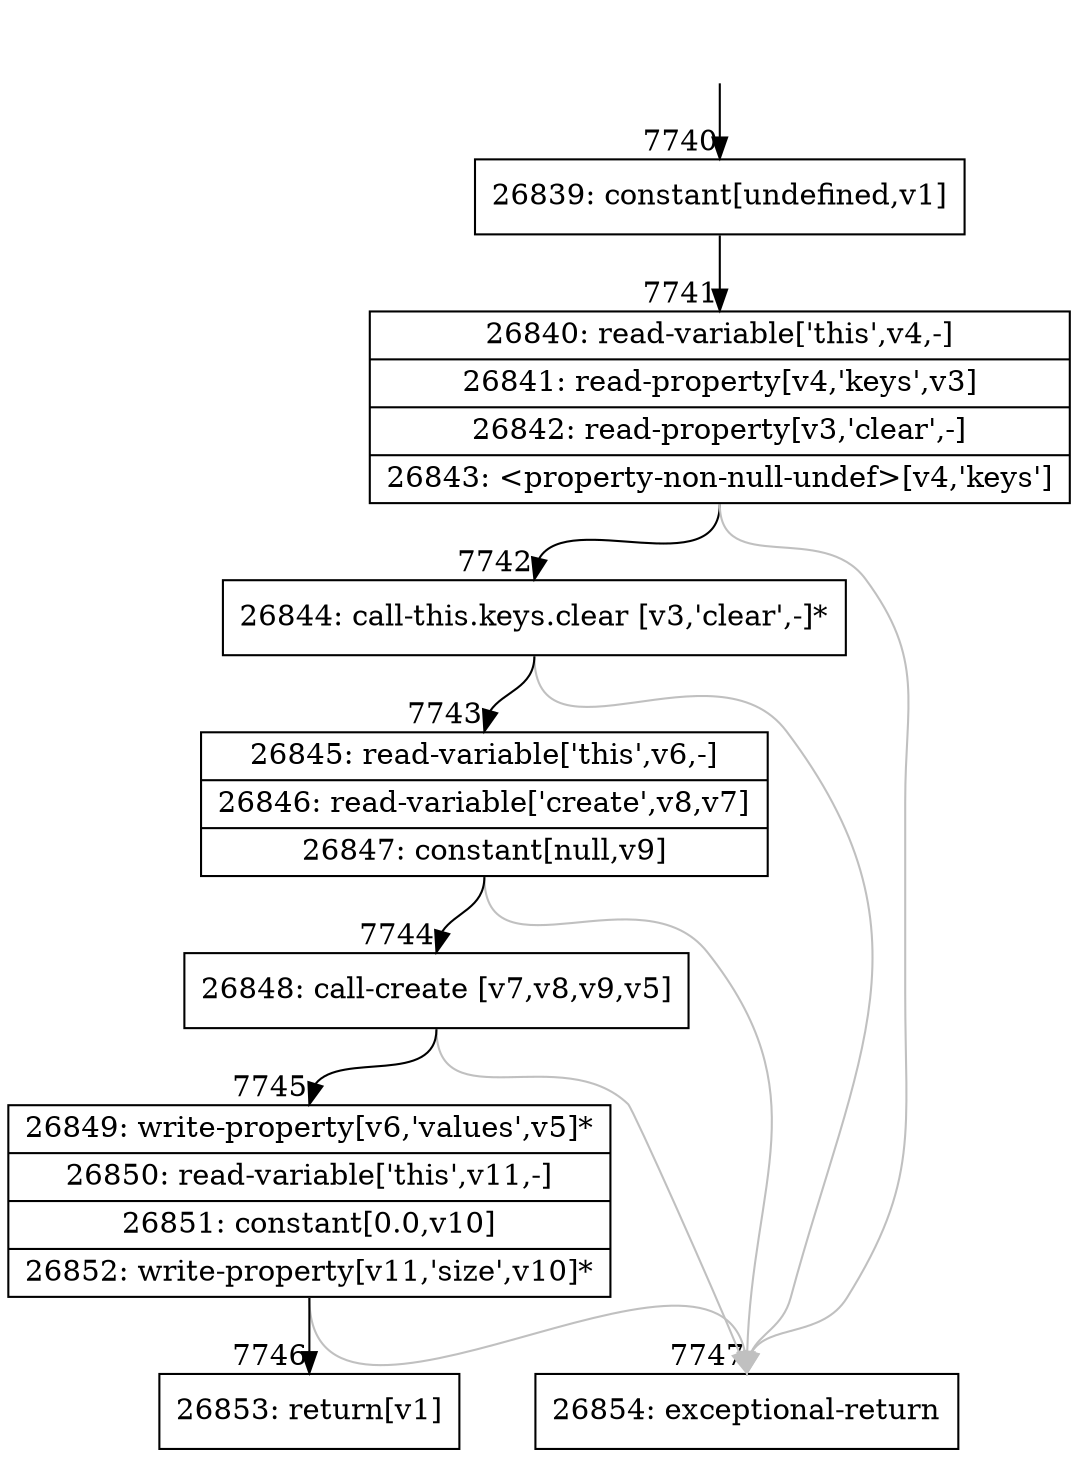 digraph {
rankdir="TD"
BB_entry654[shape=none,label=""];
BB_entry654 -> BB7740 [tailport=s, headport=n, headlabel="    7740"]
BB7740 [shape=record label="{26839: constant[undefined,v1]}" ] 
BB7740 -> BB7741 [tailport=s, headport=n, headlabel="      7741"]
BB7741 [shape=record label="{26840: read-variable['this',v4,-]|26841: read-property[v4,'keys',v3]|26842: read-property[v3,'clear',-]|26843: \<property-non-null-undef\>[v4,'keys']}" ] 
BB7741 -> BB7742 [tailport=s, headport=n, headlabel="      7742"]
BB7741 -> BB7747 [tailport=s, headport=n, color=gray, headlabel="      7747"]
BB7742 [shape=record label="{26844: call-this.keys.clear [v3,'clear',-]*}" ] 
BB7742 -> BB7743 [tailport=s, headport=n, headlabel="      7743"]
BB7742 -> BB7747 [tailport=s, headport=n, color=gray]
BB7743 [shape=record label="{26845: read-variable['this',v6,-]|26846: read-variable['create',v8,v7]|26847: constant[null,v9]}" ] 
BB7743 -> BB7744 [tailport=s, headport=n, headlabel="      7744"]
BB7743 -> BB7747 [tailport=s, headport=n, color=gray]
BB7744 [shape=record label="{26848: call-create [v7,v8,v9,v5]}" ] 
BB7744 -> BB7745 [tailport=s, headport=n, headlabel="      7745"]
BB7744 -> BB7747 [tailport=s, headport=n, color=gray]
BB7745 [shape=record label="{26849: write-property[v6,'values',v5]*|26850: read-variable['this',v11,-]|26851: constant[0.0,v10]|26852: write-property[v11,'size',v10]*}" ] 
BB7745 -> BB7746 [tailport=s, headport=n, headlabel="      7746"]
BB7745 -> BB7747 [tailport=s, headport=n, color=gray]
BB7746 [shape=record label="{26853: return[v1]}" ] 
BB7747 [shape=record label="{26854: exceptional-return}" ] 
//#$~ 14293
}
